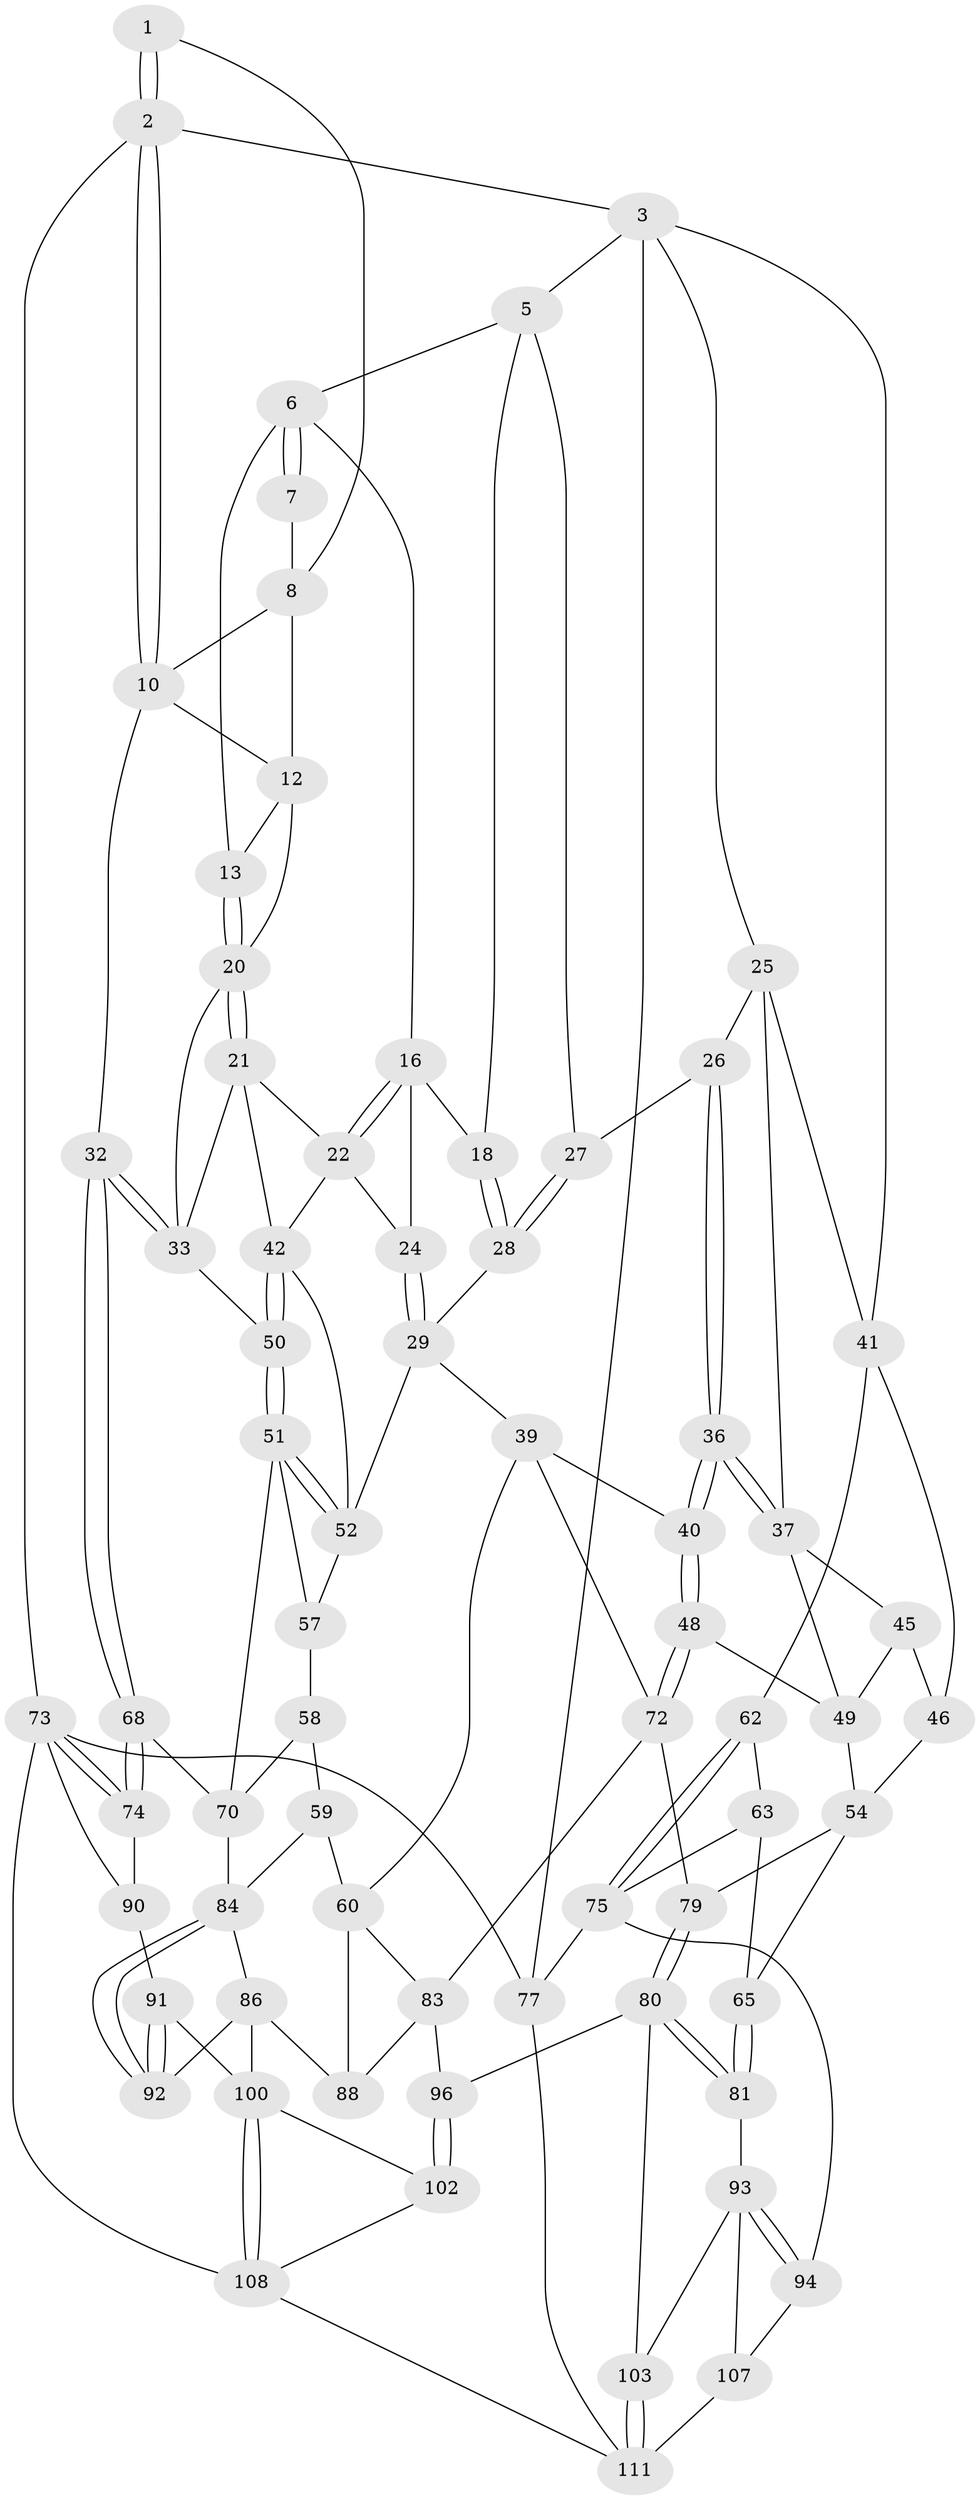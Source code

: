 // original degree distribution, {3: 0.026785714285714284, 6: 0.25, 5: 0.4732142857142857, 4: 0.25}
// Generated by graph-tools (version 1.1) at 2025/42/03/06/25 10:42:32]
// undirected, 70 vertices, 154 edges
graph export_dot {
graph [start="1"]
  node [color=gray90,style=filled];
  1 [pos="+1+0"];
  2 [pos="+1+0"];
  3 [pos="+0+0",super="+4"];
  5 [pos="+0.4805761749309229+0",super="+19"];
  6 [pos="+0.5065529297279451+0",super="+14"];
  7 [pos="+0.7729001804686858+0"];
  8 [pos="+0.8918436030292434+0.030576077088467293",super="+9"];
  10 [pos="+1+0.21137561125968196",super="+11"];
  12 [pos="+0.8082308284270102+0.054250496499513856",super="+15"];
  13 [pos="+0.6871977388455743+0.13225222412128027"];
  16 [pos="+0.5403974998531826+0.21736417250741855",super="+17"];
  18 [pos="+0.45315478565578265+0.20003312360224443"];
  20 [pos="+0.7061945534609427+0.16741812467383027",super="+31"];
  21 [pos="+0.6892180734523733+0.29492785627983786",super="+35"];
  22 [pos="+0.626803314343143+0.32795857227228037",super="+23"];
  24 [pos="+0.511260113697475+0.42429149734791055"];
  25 [pos="+0.11756159513255693+0.12365458570615319",super="+38"];
  26 [pos="+0.31108955662807186+0.22805622876815368"];
  27 [pos="+0.3234401487854883+0.2234157594464332"];
  28 [pos="+0.47111984749435465+0.35960938228998884"];
  29 [pos="+0.5072224774663963+0.4272820944554145",super="+30"];
  32 [pos="+1+0.3097689657503295"];
  33 [pos="+0.8505786096922511+0.40501119498485816",super="+34"];
  36 [pos="+0.27846830788233345+0.3758821919020682"];
  37 [pos="+0.17259035465610736+0.3518149773355646",super="+44"];
  39 [pos="+0.5029536683744493+0.43024290940595405",super="+61"];
  40 [pos="+0.3301388620399217+0.46613600921522624"];
  41 [pos="+0+0.3374077847808948",super="+47"];
  42 [pos="+0.6931522378202271+0.44062860246577285",super="+43"];
  45 [pos="+0.09464164861477754+0.4085860971914014"];
  46 [pos="+0.06877738310496084+0.41385640037915583",super="+55"];
  48 [pos="+0.2962413942288438+0.5233893366020841"];
  49 [pos="+0.2825166801288848+0.5293507210210578",super="+53"];
  50 [pos="+0.841318714814611+0.4917693610764144"];
  51 [pos="+0.8407517940486242+0.5016132243493898",super="+67"];
  52 [pos="+0.7229924711991642+0.5347207324619889",super="+56"];
  54 [pos="+0.18367307570700242+0.5962064618393162",super="+64"];
  57 [pos="+0.6729372217931644+0.6072310275764453"];
  58 [pos="+0.648193205594308+0.6385612528642223"];
  59 [pos="+0.6349062222412348+0.6514207999026839"];
  60 [pos="+0.6112553483538448+0.6534150422606236",super="+82"];
  62 [pos="+0+0.49892021608728065"];
  63 [pos="+0.07565519687105385+0.5421453080769713",super="+66"];
  65 [pos="+0.0721056131547595+0.6693421590125135"];
  68 [pos="+1+0.6707976924641774",super="+69"];
  70 [pos="+0.9283358107339873+0.6331291392797831",super="+71"];
  72 [pos="+0.38588339693432705+0.6752076657466506",super="+78"];
  73 [pos="+1+1",super="+106"];
  74 [pos="+1+1",super="+89"];
  75 [pos="+0+0.7466528284100258",super="+76"];
  77 [pos="+0+1"];
  79 [pos="+0.22929628684511133+0.7523935542978001"];
  80 [pos="+0.19205980113455484+0.8307351666435225",super="+98"];
  81 [pos="+0.17669027277824975+0.8321083122851844"];
  83 [pos="+0.46280424187588154+0.786931129824258",super="+95"];
  84 [pos="+0.882628372495273+0.6727894401348857",super="+85"];
  86 [pos="+0.7423073401365377+0.7689114367749079",super="+87"];
  88 [pos="+0.666067757987787+0.841154342475601"];
  90 [pos="+0.8858600542399413+0.8712470894426712",super="+105"];
  91 [pos="+0.8446342150322659+0.8596613943646303",super="+99"];
  92 [pos="+0.8405741390444255+0.8494326289165554"];
  93 [pos="+0.1461803167634038+0.8414803132439069",super="+104"];
  94 [pos="+0+0.7918062110367382"];
  96 [pos="+0.4380212912701906+0.9363625883007825",super="+97"];
  100 [pos="+0.725913442025001+0.9251208463100262",super="+101"];
  102 [pos="+0.5908500794380702+0.9281553560057678",super="+109"];
  103 [pos="+0.3615042343352702+1"];
  107 [pos="+0.06613082172483899+0.9757946135079474"];
  108 [pos="+0.7124519307116789+1",super="+110"];
  111 [pos="+0.36095062229405894+1",super="+112"];
  1 -- 2;
  1 -- 2;
  1 -- 8;
  2 -- 3;
  2 -- 10;
  2 -- 10;
  2 -- 73;
  3 -- 41;
  3 -- 77;
  3 -- 25;
  3 -- 5;
  5 -- 6;
  5 -- 18;
  5 -- 27;
  6 -- 7;
  6 -- 7;
  6 -- 16;
  6 -- 13;
  7 -- 8;
  8 -- 10;
  8 -- 12;
  10 -- 32;
  10 -- 12;
  12 -- 13;
  12 -- 20;
  13 -- 20;
  13 -- 20;
  16 -- 22;
  16 -- 22;
  16 -- 24;
  16 -- 18;
  18 -- 28;
  18 -- 28;
  20 -- 21;
  20 -- 21;
  20 -- 33;
  21 -- 22;
  21 -- 33;
  21 -- 42;
  22 -- 24;
  22 -- 42;
  24 -- 29;
  24 -- 29;
  25 -- 26;
  25 -- 37;
  25 -- 41;
  26 -- 27;
  26 -- 36;
  26 -- 36;
  27 -- 28;
  27 -- 28;
  28 -- 29;
  29 -- 39;
  29 -- 52;
  32 -- 33;
  32 -- 33;
  32 -- 68;
  32 -- 68;
  33 -- 50;
  36 -- 37;
  36 -- 37;
  36 -- 40;
  36 -- 40;
  37 -- 49;
  37 -- 45;
  39 -- 40;
  39 -- 72;
  39 -- 60;
  40 -- 48;
  40 -- 48;
  41 -- 62;
  41 -- 46;
  42 -- 50;
  42 -- 50;
  42 -- 52;
  45 -- 46;
  45 -- 49;
  46 -- 54;
  48 -- 49;
  48 -- 72;
  48 -- 72;
  49 -- 54;
  50 -- 51;
  50 -- 51;
  51 -- 52;
  51 -- 52;
  51 -- 57;
  51 -- 70;
  52 -- 57;
  54 -- 65;
  54 -- 79;
  57 -- 58;
  58 -- 59;
  58 -- 70;
  59 -- 60;
  59 -- 84;
  60 -- 88;
  60 -- 83;
  62 -- 63;
  62 -- 75;
  62 -- 75;
  63 -- 65;
  63 -- 75;
  65 -- 81;
  65 -- 81;
  68 -- 74 [weight=2];
  68 -- 74;
  68 -- 70;
  70 -- 84;
  72 -- 83;
  72 -- 79;
  73 -- 74;
  73 -- 74;
  73 -- 77;
  73 -- 90;
  73 -- 108;
  74 -- 90;
  75 -- 77;
  75 -- 94;
  77 -- 111;
  79 -- 80;
  79 -- 80;
  80 -- 81;
  80 -- 81;
  80 -- 96;
  80 -- 103;
  81 -- 93;
  83 -- 88;
  83 -- 96;
  84 -- 92;
  84 -- 92;
  84 -- 86;
  86 -- 92;
  86 -- 88;
  86 -- 100;
  90 -- 91 [weight=2];
  91 -- 92;
  91 -- 92;
  91 -- 100;
  93 -- 94;
  93 -- 94;
  93 -- 107;
  93 -- 103;
  94 -- 107;
  96 -- 102 [weight=2];
  96 -- 102;
  100 -- 108;
  100 -- 108;
  100 -- 102;
  102 -- 108;
  103 -- 111;
  103 -- 111;
  107 -- 111;
  108 -- 111;
}
